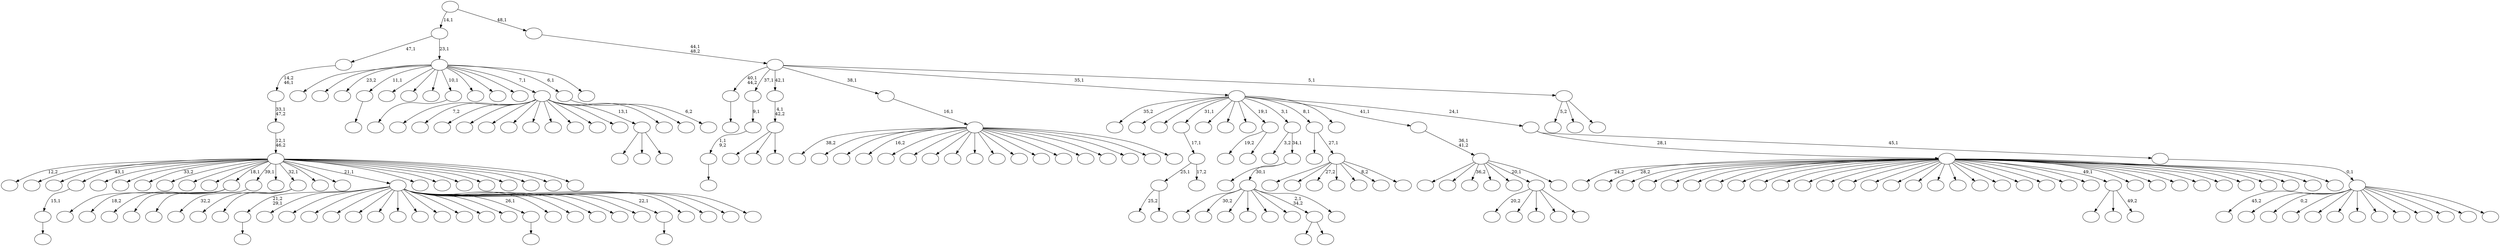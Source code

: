 digraph T {
	250 [label=""]
	249 [label=""]
	248 [label=""]
	247 [label=""]
	246 [label=""]
	245 [label=""]
	244 [label=""]
	243 [label=""]
	242 [label=""]
	241 [label=""]
	240 [label=""]
	239 [label=""]
	238 [label=""]
	237 [label=""]
	236 [label=""]
	235 [label=""]
	234 [label=""]
	233 [label=""]
	232 [label=""]
	231 [label=""]
	230 [label=""]
	229 [label=""]
	228 [label=""]
	227 [label=""]
	226 [label=""]
	225 [label=""]
	224 [label=""]
	223 [label=""]
	222 [label=""]
	221 [label=""]
	220 [label=""]
	219 [label=""]
	218 [label=""]
	217 [label=""]
	216 [label=""]
	215 [label=""]
	214 [label=""]
	213 [label=""]
	212 [label=""]
	211 [label=""]
	210 [label=""]
	209 [label=""]
	208 [label=""]
	207 [label=""]
	206 [label=""]
	205 [label=""]
	204 [label=""]
	203 [label=""]
	202 [label=""]
	201 [label=""]
	200 [label=""]
	199 [label=""]
	198 [label=""]
	197 [label=""]
	196 [label=""]
	195 [label=""]
	194 [label=""]
	193 [label=""]
	192 [label=""]
	191 [label=""]
	190 [label=""]
	189 [label=""]
	188 [label=""]
	187 [label=""]
	186 [label=""]
	185 [label=""]
	184 [label=""]
	183 [label=""]
	182 [label=""]
	181 [label=""]
	180 [label=""]
	179 [label=""]
	178 [label=""]
	177 [label=""]
	176 [label=""]
	175 [label=""]
	174 [label=""]
	173 [label=""]
	172 [label=""]
	171 [label=""]
	170 [label=""]
	169 [label=""]
	168 [label=""]
	167 [label=""]
	166 [label=""]
	165 [label=""]
	164 [label=""]
	163 [label=""]
	162 [label=""]
	161 [label=""]
	160 [label=""]
	159 [label=""]
	158 [label=""]
	157 [label=""]
	156 [label=""]
	155 [label=""]
	154 [label=""]
	153 [label=""]
	152 [label=""]
	151 [label=""]
	150 [label=""]
	149 [label=""]
	148 [label=""]
	147 [label=""]
	146 [label=""]
	145 [label=""]
	144 [label=""]
	143 [label=""]
	142 [label=""]
	141 [label=""]
	140 [label=""]
	139 [label=""]
	138 [label=""]
	137 [label=""]
	136 [label=""]
	135 [label=""]
	134 [label=""]
	133 [label=""]
	132 [label=""]
	131 [label=""]
	130 [label=""]
	129 [label=""]
	128 [label=""]
	127 [label=""]
	126 [label=""]
	125 [label=""]
	124 [label=""]
	123 [label=""]
	122 [label=""]
	121 [label=""]
	120 [label=""]
	119 [label=""]
	118 [label=""]
	117 [label=""]
	116 [label=""]
	115 [label=""]
	114 [label=""]
	113 [label=""]
	112 [label=""]
	111 [label=""]
	110 [label=""]
	109 [label=""]
	108 [label=""]
	107 [label=""]
	106 [label=""]
	105 [label=""]
	104 [label=""]
	103 [label=""]
	102 [label=""]
	101 [label=""]
	100 [label=""]
	99 [label=""]
	98 [label=""]
	97 [label=""]
	96 [label=""]
	95 [label=""]
	94 [label=""]
	93 [label=""]
	92 [label=""]
	91 [label=""]
	90 [label=""]
	89 [label=""]
	88 [label=""]
	87 [label=""]
	86 [label=""]
	85 [label=""]
	84 [label=""]
	83 [label=""]
	82 [label=""]
	81 [label=""]
	80 [label=""]
	79 [label=""]
	78 [label=""]
	77 [label=""]
	76 [label=""]
	75 [label=""]
	74 [label=""]
	73 [label=""]
	72 [label=""]
	71 [label=""]
	70 [label=""]
	69 [label=""]
	68 [label=""]
	67 [label=""]
	66 [label=""]
	65 [label=""]
	64 [label=""]
	63 [label=""]
	62 [label=""]
	61 [label=""]
	60 [label=""]
	59 [label=""]
	58 [label=""]
	57 [label=""]
	56 [label=""]
	55 [label=""]
	54 [label=""]
	53 [label=""]
	52 [label=""]
	51 [label=""]
	50 [label=""]
	49 [label=""]
	48 [label=""]
	47 [label=""]
	46 [label=""]
	45 [label=""]
	44 [label=""]
	43 [label=""]
	42 [label=""]
	41 [label=""]
	40 [label=""]
	39 [label=""]
	38 [label=""]
	37 [label=""]
	36 [label=""]
	35 [label=""]
	34 [label=""]
	33 [label=""]
	32 [label=""]
	31 [label=""]
	30 [label=""]
	29 [label=""]
	28 [label=""]
	27 [label=""]
	26 [label=""]
	25 [label=""]
	24 [label=""]
	23 [label=""]
	22 [label=""]
	21 [label=""]
	20 [label=""]
	19 [label=""]
	18 [label=""]
	17 [label=""]
	16 [label=""]
	15 [label=""]
	14 [label=""]
	13 [label=""]
	12 [label=""]
	11 [label=""]
	10 [label=""]
	9 [label=""]
	8 [label=""]
	7 [label=""]
	6 [label=""]
	5 [label=""]
	4 [label=""]
	3 [label=""]
	2 [label=""]
	1 [label=""]
	0 [label=""]
	246 -> 247 [label=""]
	225 -> 226 [label=""]
	224 -> 225 [label="15,1"]
	221 -> 222 [label=""]
	177 -> 178 [label=""]
	176 -> 177 [label="1,1\n9,2"]
	175 -> 176 [label="9,1"]
	162 -> 163 [label=""]
	152 -> 236 [label=""]
	152 -> 219 [label="18,2"]
	152 -> 183 [label=""]
	152 -> 153 [label=""]
	150 -> 151 [label=""]
	145 -> 148 [label="25,2"]
	145 -> 146 [label=""]
	143 -> 144 [label=""]
	140 -> 248 [label=""]
	140 -> 155 [label=""]
	140 -> 141 [label=""]
	139 -> 140 [label="4,1\n42,2"]
	110 -> 145 [label="25,1"]
	110 -> 111 [label="17,2"]
	109 -> 110 [label="17,1"]
	100 -> 101 [label=""]
	88 -> 89 [label=""]
	82 -> 244 [label="32,2"]
	82 -> 94 [label=""]
	82 -> 83 [label=""]
	80 -> 157 [label=""]
	80 -> 81 [label=""]
	77 -> 191 [label=""]
	77 -> 167 [label=""]
	77 -> 78 [label="49,2"]
	66 -> 161 [label="19,2"]
	66 -> 67 [label=""]
	63 -> 208 [label=""]
	63 -> 119 [label=""]
	63 -> 64 [label=""]
	56 -> 249 [label=""]
	56 -> 187 [label="30,2"]
	56 -> 147 [label=""]
	56 -> 114 [label=""]
	56 -> 113 [label=""]
	56 -> 84 [label=""]
	56 -> 80 [label="2,1\n34,2"]
	56 -> 57 [label=""]
	55 -> 112 [label=""]
	55 -> 56 [label="30,1"]
	54 -> 202 [label="3,2"]
	54 -> 55 [label="34,1"]
	51 -> 246 [label="21,2\n29,1"]
	51 -> 234 [label=""]
	51 -> 230 [label=""]
	51 -> 218 [label=""]
	51 -> 216 [label=""]
	51 -> 206 [label=""]
	51 -> 204 [label=""]
	51 -> 189 [label=""]
	51 -> 182 [label=""]
	51 -> 171 [label=""]
	51 -> 168 [label=""]
	51 -> 158 [label=""]
	51 -> 154 [label=""]
	51 -> 150 [label="26,1"]
	51 -> 133 [label=""]
	51 -> 131 [label=""]
	51 -> 130 [label=""]
	51 -> 107 [label=""]
	51 -> 92 [label=""]
	51 -> 88 [label="22,1"]
	51 -> 76 [label=""]
	51 -> 70 [label=""]
	51 -> 59 [label=""]
	51 -> 52 [label=""]
	46 -> 241 [label=""]
	46 -> 233 [label=""]
	46 -> 196 [label="27,2"]
	46 -> 172 [label=""]
	46 -> 117 [label=""]
	46 -> 61 [label="8,2"]
	46 -> 47 [label=""]
	45 -> 237 [label=""]
	45 -> 46 [label="27,1"]
	39 -> 227 [label="20,2"]
	39 -> 198 [label=""]
	39 -> 164 [label=""]
	39 -> 137 [label=""]
	39 -> 40 [label=""]
	28 -> 250 [label="12,2"]
	28 -> 245 [label=""]
	28 -> 239 [label=""]
	28 -> 224 [label="43,1"]
	28 -> 203 [label=""]
	28 -> 197 [label=""]
	28 -> 193 [label="33,2"]
	28 -> 190 [label=""]
	28 -> 184 [label=""]
	28 -> 173 [label=""]
	28 -> 152 [label="18,1"]
	28 -> 143 [label="39,1"]
	28 -> 122 [label=""]
	28 -> 82 [label="32,1"]
	28 -> 69 [label=""]
	28 -> 53 [label=""]
	28 -> 51 [label="21,1"]
	28 -> 44 [label=""]
	28 -> 42 [label=""]
	28 -> 36 [label=""]
	28 -> 35 [label=""]
	28 -> 34 [label=""]
	28 -> 33 [label=""]
	28 -> 30 [label=""]
	28 -> 29 [label=""]
	27 -> 28 [label="12,1\n46,2"]
	26 -> 27 [label="33,1\n47,2"]
	25 -> 26 [label="14,2\n46,1"]
	23 -> 217 [label=""]
	23 -> 214 [label="7,2"]
	23 -> 210 [label=""]
	23 -> 195 [label=""]
	23 -> 169 [label=""]
	23 -> 138 [label=""]
	23 -> 132 [label=""]
	23 -> 127 [label=""]
	23 -> 108 [label=""]
	23 -> 98 [label=""]
	23 -> 74 [label=""]
	23 -> 63 [label="13,1"]
	23 -> 43 [label=""]
	23 -> 24 [label=""]
	21 -> 22 [label="6,2"]
	19 -> 238 [label=""]
	19 -> 223 [label=""]
	19 -> 186 [label="36,2"]
	19 -> 170 [label=""]
	19 -> 134 [label=""]
	19 -> 39 [label="20,1"]
	19 -> 20 [label=""]
	18 -> 19 [label="36,1\n41,2"]
	16 -> 243 [label="24,2"]
	16 -> 232 [label="28,2"]
	16 -> 212 [label=""]
	16 -> 205 [label=""]
	16 -> 200 [label=""]
	16 -> 199 [label=""]
	16 -> 188 [label=""]
	16 -> 185 [label=""]
	16 -> 181 [label=""]
	16 -> 179 [label=""]
	16 -> 165 [label=""]
	16 -> 149 [label=""]
	16 -> 136 [label=""]
	16 -> 129 [label=""]
	16 -> 128 [label=""]
	16 -> 125 [label=""]
	16 -> 120 [label=""]
	16 -> 104 [label=""]
	16 -> 102 [label=""]
	16 -> 99 [label=""]
	16 -> 97 [label=""]
	16 -> 93 [label=""]
	16 -> 86 [label=""]
	16 -> 79 [label=""]
	16 -> 77 [label="49,1"]
	16 -> 75 [label=""]
	16 -> 73 [label=""]
	16 -> 68 [label=""]
	16 -> 58 [label=""]
	16 -> 50 [label=""]
	16 -> 49 [label=""]
	16 -> 48 [label=""]
	16 -> 41 [label=""]
	16 -> 31 [label=""]
	16 -> 17 [label=""]
	14 -> 229 [label=""]
	14 -> 215 [label=""]
	14 -> 213 [label="23,2"]
	14 -> 162 [label="11,1"]
	14 -> 116 [label=""]
	14 -> 105 [label=""]
	14 -> 103 [label=""]
	14 -> 100 [label="10,1"]
	14 -> 87 [label=""]
	14 -> 62 [label=""]
	14 -> 37 [label=""]
	14 -> 23 [label="7,1"]
	14 -> 21 [label="6,1"]
	14 -> 15 [label=""]
	13 -> 25 [label="47,1"]
	13 -> 14 [label="23,1"]
	11 -> 228 [label="38,2"]
	11 -> 220 [label=""]
	11 -> 211 [label=""]
	11 -> 209 [label="16,2"]
	11 -> 201 [label=""]
	11 -> 180 [label=""]
	11 -> 174 [label=""]
	11 -> 166 [label=""]
	11 -> 160 [label=""]
	11 -> 159 [label=""]
	11 -> 142 [label=""]
	11 -> 135 [label=""]
	11 -> 121 [label=""]
	11 -> 96 [label=""]
	11 -> 95 [label=""]
	11 -> 65 [label=""]
	11 -> 38 [label=""]
	11 -> 12 [label=""]
	10 -> 11 [label="16,1"]
	8 -> 242 [label="45,2"]
	8 -> 240 [label=""]
	8 -> 235 [label="0,2"]
	8 -> 231 [label=""]
	8 -> 192 [label=""]
	8 -> 126 [label=""]
	8 -> 124 [label=""]
	8 -> 118 [label=""]
	8 -> 115 [label=""]
	8 -> 90 [label=""]
	8 -> 85 [label=""]
	8 -> 71 [label=""]
	8 -> 9 [label=""]
	7 -> 8 [label="0,1"]
	6 -> 16 [label="28,1"]
	6 -> 7 [label="45,1"]
	5 -> 194 [label="35,2"]
	5 -> 156 [label=""]
	5 -> 123 [label=""]
	5 -> 109 [label="31,1"]
	5 -> 106 [label=""]
	5 -> 91 [label=""]
	5 -> 72 [label=""]
	5 -> 66 [label="19,1"]
	5 -> 54 [label="3,1"]
	5 -> 45 [label="8,1"]
	5 -> 32 [label=""]
	5 -> 18 [label="41,1"]
	5 -> 6 [label="24,1"]
	3 -> 207 [label="5,2"]
	3 -> 60 [label=""]
	3 -> 4 [label=""]
	2 -> 221 [label="40,1\n44,2"]
	2 -> 175 [label="37,1"]
	2 -> 139 [label="42,1"]
	2 -> 10 [label="38,1"]
	2 -> 5 [label="35,1"]
	2 -> 3 [label="5,1"]
	1 -> 2 [label="44,1\n48,2"]
	0 -> 13 [label="14,1"]
	0 -> 1 [label="48,1"]
}
